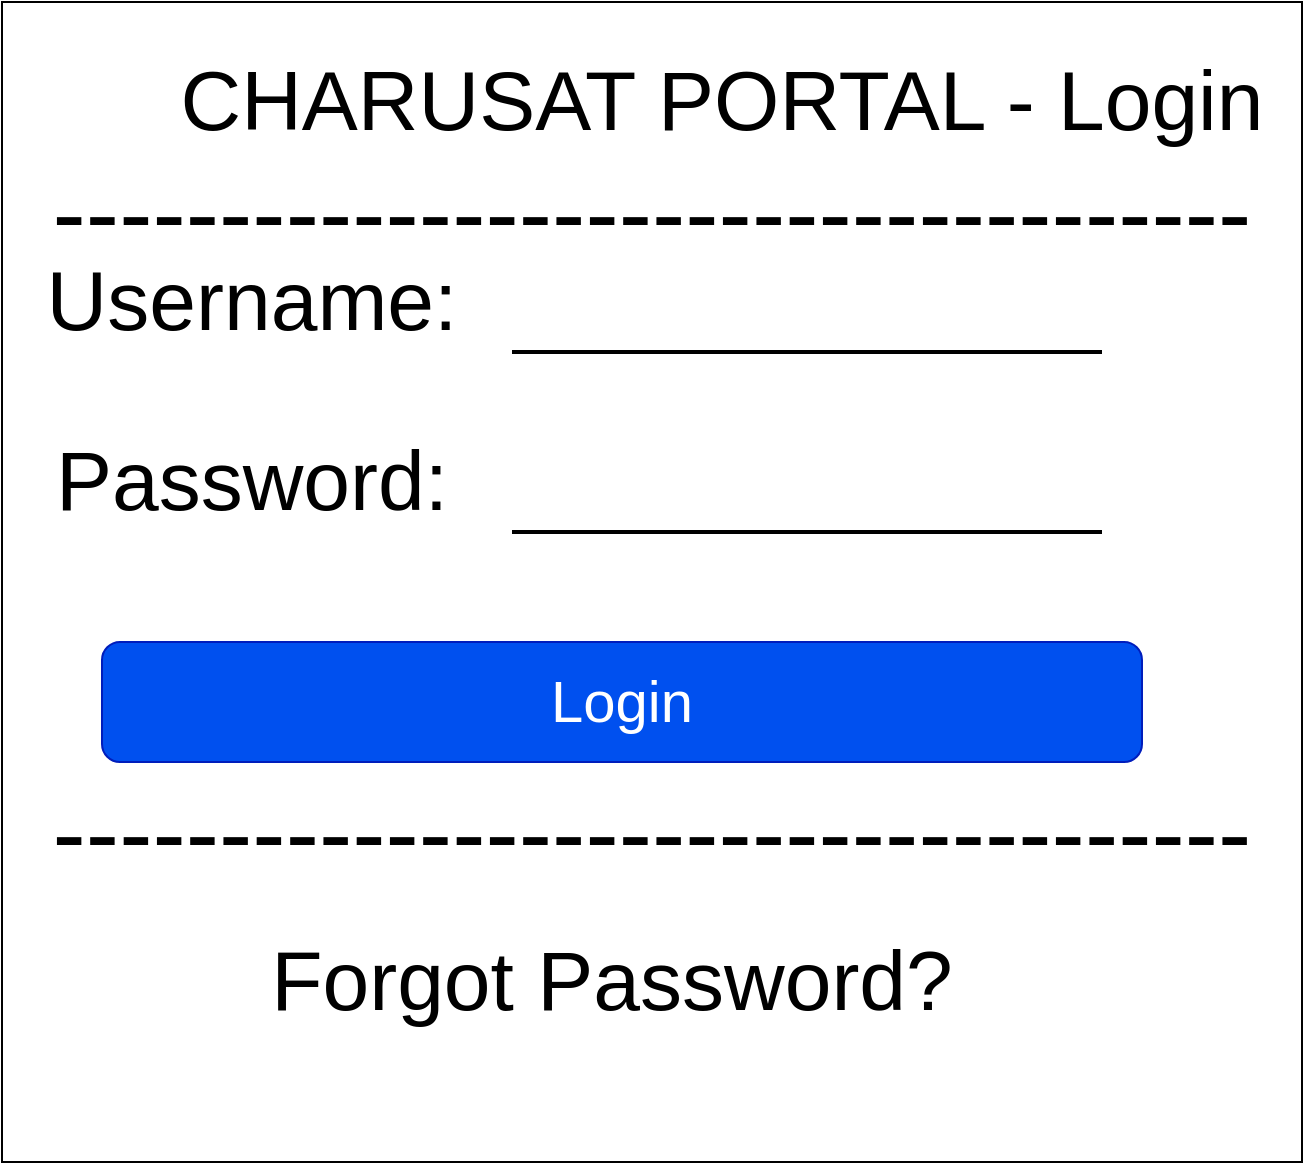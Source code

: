 <mxfile version="28.0.6">
  <diagram name="Page-1" id="5m_UfTD_3fZMnyA-Svn9">
    <mxGraphModel dx="1042" dy="623" grid="1" gridSize="10" guides="1" tooltips="1" connect="1" arrows="1" fold="1" page="1" pageScale="1" pageWidth="850" pageHeight="1100" math="0" shadow="0">
      <root>
        <mxCell id="0" />
        <mxCell id="1" parent="0" />
        <mxCell id="ve4JHUipqY9wXD8En-_S-3" value="" style="rounded=0;whiteSpace=wrap;html=1;" parent="1" vertex="1">
          <mxGeometry x="90" y="180" width="650" height="580" as="geometry" />
        </mxCell>
        <mxCell id="ve4JHUipqY9wXD8En-_S-4" value="CHARUSAT PORTAL - Login" style="text;html=1;align=center;verticalAlign=middle;whiteSpace=wrap;rounded=0;fontSize=42;" parent="1" vertex="1">
          <mxGeometry x="160" y="195" width="580" height="70" as="geometry" />
        </mxCell>
        <mxCell id="ve4JHUipqY9wXD8En-_S-6" value="------------------------------------" style="text;html=1;align=center;verticalAlign=middle;whiteSpace=wrap;rounded=0;fontSize=50;" parent="1" vertex="1">
          <mxGeometry x="105" y="270" width="620" height="30" as="geometry" />
        </mxCell>
        <mxCell id="ve4JHUipqY9wXD8En-_S-8" value="Username:" style="text;html=1;align=center;verticalAlign=middle;whiteSpace=wrap;rounded=0;fontSize=42;" parent="1" vertex="1">
          <mxGeometry x="105" y="310" width="220" height="40" as="geometry" />
        </mxCell>
        <mxCell id="ve4JHUipqY9wXD8En-_S-12" value="" style="line;strokeWidth=2;html=1;" parent="1" vertex="1">
          <mxGeometry x="345" y="350" width="295" height="10" as="geometry" />
        </mxCell>
        <mxCell id="ve4JHUipqY9wXD8En-_S-14" value="Password:" style="text;html=1;align=center;verticalAlign=middle;whiteSpace=wrap;rounded=0;fontSize=42;" parent="1" vertex="1">
          <mxGeometry x="105" y="400" width="220" height="40" as="geometry" />
        </mxCell>
        <mxCell id="ve4JHUipqY9wXD8En-_S-15" value="" style="line;strokeWidth=2;html=1;" parent="1" vertex="1">
          <mxGeometry x="345" y="440" width="295" height="10" as="geometry" />
        </mxCell>
        <mxCell id="ve4JHUipqY9wXD8En-_S-16" value="Login" style="rounded=1;whiteSpace=wrap;html=1;fontSize=29;fillColor=#0050ef;fontColor=#ffffff;strokeColor=#001DBC;" parent="1" vertex="1">
          <mxGeometry x="140" y="500" width="520" height="60" as="geometry" />
        </mxCell>
        <mxCell id="ve4JHUipqY9wXD8En-_S-17" value="------------------------------------" style="text;html=1;align=center;verticalAlign=middle;whiteSpace=wrap;rounded=0;fontSize=50;" parent="1" vertex="1">
          <mxGeometry x="105" y="580" width="620" height="30" as="geometry" />
        </mxCell>
        <mxCell id="ve4JHUipqY9wXD8En-_S-18" value="Forgot Password?" style="text;html=1;align=center;verticalAlign=middle;whiteSpace=wrap;rounded=0;fontSize=42;fontColor=light-dark(#000000,#3F52FF);" parent="1" vertex="1">
          <mxGeometry x="210" y="650" width="370" height="40" as="geometry" />
        </mxCell>
      </root>
    </mxGraphModel>
  </diagram>
</mxfile>
